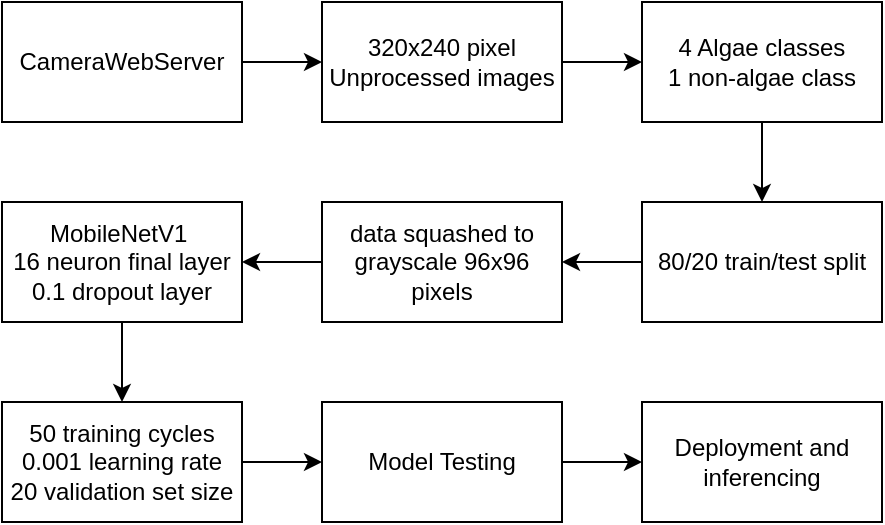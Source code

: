 <mxfile version="16.4.6" type="google"><diagram id="-oewQX2Z2Bpa7_udttsq" name="Page-1"><mxGraphModel dx="1422" dy="715" grid="0" gridSize="10" guides="1" tooltips="1" connect="1" arrows="1" fold="1" page="1" pageScale="1" pageWidth="850" pageHeight="1100" math="0" shadow="0"><root><mxCell id="0"/><mxCell id="1" parent="0"/><mxCell id="QWqz3IZy2WxFRQXCV-Et-9" style="edgeStyle=orthogonalEdgeStyle;rounded=0;orthogonalLoop=1;jettySize=auto;html=1;exitX=1;exitY=0.5;exitDx=0;exitDy=0;entryX=0;entryY=0.5;entryDx=0;entryDy=0;" edge="1" parent="1" source="QWqz3IZy2WxFRQXCV-Et-1" target="QWqz3IZy2WxFRQXCV-Et-3"><mxGeometry relative="1" as="geometry"/></mxCell><mxCell id="QWqz3IZy2WxFRQXCV-Et-1" value="CameraWebServer" style="rounded=0;whiteSpace=wrap;html=1;" vertex="1" parent="1"><mxGeometry x="120" y="80" width="120" height="60" as="geometry"/></mxCell><mxCell id="QWqz3IZy2WxFRQXCV-Et-8" style="edgeStyle=orthogonalEdgeStyle;rounded=0;orthogonalLoop=1;jettySize=auto;html=1;exitX=1;exitY=0.5;exitDx=0;exitDy=0;entryX=0;entryY=0.5;entryDx=0;entryDy=0;" edge="1" parent="1" source="QWqz3IZy2WxFRQXCV-Et-3" target="QWqz3IZy2WxFRQXCV-Et-6"><mxGeometry relative="1" as="geometry"/></mxCell><mxCell id="QWqz3IZy2WxFRQXCV-Et-3" value="320x240 pixel&lt;br&gt;Unprocessed images" style="rounded=0;whiteSpace=wrap;html=1;" vertex="1" parent="1"><mxGeometry x="280" y="80" width="120" height="60" as="geometry"/></mxCell><mxCell id="QWqz3IZy2WxFRQXCV-Et-11" style="edgeStyle=orthogonalEdgeStyle;rounded=0;orthogonalLoop=1;jettySize=auto;html=1;exitX=0.5;exitY=1;exitDx=0;exitDy=0;entryX=0.5;entryY=0;entryDx=0;entryDy=0;" edge="1" parent="1" source="QWqz3IZy2WxFRQXCV-Et-6" target="QWqz3IZy2WxFRQXCV-Et-10"><mxGeometry relative="1" as="geometry"/></mxCell><mxCell id="QWqz3IZy2WxFRQXCV-Et-6" value="4 Algae classes&lt;br&gt;1 non-algae class" style="rounded=0;whiteSpace=wrap;html=1;" vertex="1" parent="1"><mxGeometry x="440" y="80" width="120" height="60" as="geometry"/></mxCell><mxCell id="QWqz3IZy2WxFRQXCV-Et-13" style="edgeStyle=orthogonalEdgeStyle;rounded=0;orthogonalLoop=1;jettySize=auto;html=1;exitX=0;exitY=0.5;exitDx=0;exitDy=0;entryX=1;entryY=0.5;entryDx=0;entryDy=0;" edge="1" parent="1" source="QWqz3IZy2WxFRQXCV-Et-10" target="QWqz3IZy2WxFRQXCV-Et-12"><mxGeometry relative="1" as="geometry"/></mxCell><mxCell id="QWqz3IZy2WxFRQXCV-Et-10" value="80/20 train/test split" style="rounded=0;whiteSpace=wrap;html=1;" vertex="1" parent="1"><mxGeometry x="440" y="180" width="120" height="60" as="geometry"/></mxCell><mxCell id="QWqz3IZy2WxFRQXCV-Et-16" style="edgeStyle=orthogonalEdgeStyle;rounded=0;orthogonalLoop=1;jettySize=auto;html=1;exitX=0;exitY=0.5;exitDx=0;exitDy=0;entryX=1;entryY=0.5;entryDx=0;entryDy=0;" edge="1" parent="1" source="QWqz3IZy2WxFRQXCV-Et-12" target="QWqz3IZy2WxFRQXCV-Et-15"><mxGeometry relative="1" as="geometry"/></mxCell><mxCell id="QWqz3IZy2WxFRQXCV-Et-12" value="data squashed to grayscale 96x96 pixels" style="rounded=0;whiteSpace=wrap;html=1;" vertex="1" parent="1"><mxGeometry x="280" y="180" width="120" height="60" as="geometry"/></mxCell><mxCell id="QWqz3IZy2WxFRQXCV-Et-19" style="edgeStyle=orthogonalEdgeStyle;rounded=0;orthogonalLoop=1;jettySize=auto;html=1;exitX=1;exitY=0.5;exitDx=0;exitDy=0;entryX=0;entryY=0.5;entryDx=0;entryDy=0;" edge="1" parent="1" source="QWqz3IZy2WxFRQXCV-Et-14" target="QWqz3IZy2WxFRQXCV-Et-18"><mxGeometry relative="1" as="geometry"/></mxCell><mxCell id="QWqz3IZy2WxFRQXCV-Et-14" value="50 training cycles&lt;br&gt;0.001 learning rate&lt;br&gt;20 validation set size" style="rounded=0;whiteSpace=wrap;html=1;" vertex="1" parent="1"><mxGeometry x="120" y="280" width="120" height="60" as="geometry"/></mxCell><mxCell id="QWqz3IZy2WxFRQXCV-Et-17" style="edgeStyle=orthogonalEdgeStyle;rounded=0;orthogonalLoop=1;jettySize=auto;html=1;exitX=0.5;exitY=1;exitDx=0;exitDy=0;entryX=0.5;entryY=0;entryDx=0;entryDy=0;" edge="1" parent="1" source="QWqz3IZy2WxFRQXCV-Et-15" target="QWqz3IZy2WxFRQXCV-Et-14"><mxGeometry relative="1" as="geometry"/></mxCell><mxCell id="QWqz3IZy2WxFRQXCV-Et-15" value="MobileNetV1&amp;nbsp;&lt;br&gt;16 neuron final layer&lt;br&gt;0.1 dropout layer" style="rounded=0;whiteSpace=wrap;html=1;" vertex="1" parent="1"><mxGeometry x="120" y="180" width="120" height="60" as="geometry"/></mxCell><mxCell id="QWqz3IZy2WxFRQXCV-Et-21" style="edgeStyle=orthogonalEdgeStyle;rounded=0;orthogonalLoop=1;jettySize=auto;html=1;exitX=1;exitY=0.5;exitDx=0;exitDy=0;entryX=0;entryY=0.5;entryDx=0;entryDy=0;" edge="1" parent="1" source="QWqz3IZy2WxFRQXCV-Et-18" target="QWqz3IZy2WxFRQXCV-Et-20"><mxGeometry relative="1" as="geometry"/></mxCell><mxCell id="QWqz3IZy2WxFRQXCV-Et-18" value="Model Testing" style="rounded=0;whiteSpace=wrap;html=1;" vertex="1" parent="1"><mxGeometry x="280" y="280" width="120" height="60" as="geometry"/></mxCell><mxCell id="QWqz3IZy2WxFRQXCV-Et-20" value="Deployment and inferencing" style="rounded=0;whiteSpace=wrap;html=1;" vertex="1" parent="1"><mxGeometry x="440" y="280" width="120" height="60" as="geometry"/></mxCell></root></mxGraphModel></diagram></mxfile>